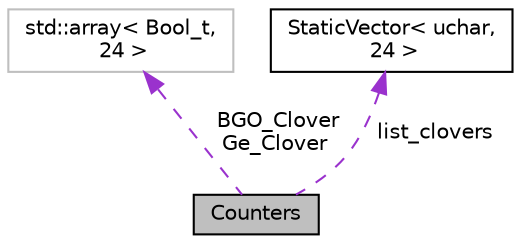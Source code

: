 digraph "Counters"
{
 // LATEX_PDF_SIZE
  edge [fontname="Helvetica",fontsize="10",labelfontname="Helvetica",labelfontsize="10"];
  node [fontname="Helvetica",fontsize="10",shape=record];
  Node1 [label="Counters",height=0.2,width=0.4,color="black", fillcolor="grey75", style="filled", fontcolor="black",tooltip=" "];
  Node2 -> Node1 [dir="back",color="darkorchid3",fontsize="10",style="dashed",label=" BGO_Clover\nGe_Clover" ,fontname="Helvetica"];
  Node2 [label="std::array\< Bool_t,\l 24 \>",height=0.2,width=0.4,color="grey75", fillcolor="white", style="filled",tooltip=" "];
  Node3 -> Node1 [dir="back",color="darkorchid3",fontsize="10",style="dashed",label=" list_clovers" ,fontname="Helvetica"];
  Node3 [label="StaticVector\< uchar,\l 24 \>",height=0.2,width=0.4,color="black", fillcolor="white", style="filled",URL="$class_static_vector.html",tooltip=" "];
}
